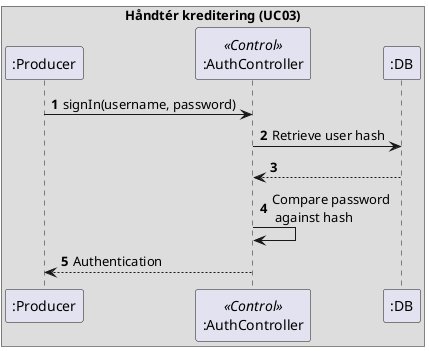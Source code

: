 @startuml
' https://plantuml.com/sequence-diagram

autonumber

box "Håndtér kreditering (UC03)"
    participant ":Producer" as producer
    participant ":AuthController" as authController <<Control>>
    participant ":DB" as db
end box

producer -> authController : signIn(username, password)
authController -> db : Retrieve user hash
authController <-- db
authController -> authController : Compare password\n against hash
producer <-- authController : Authentication

@enduml